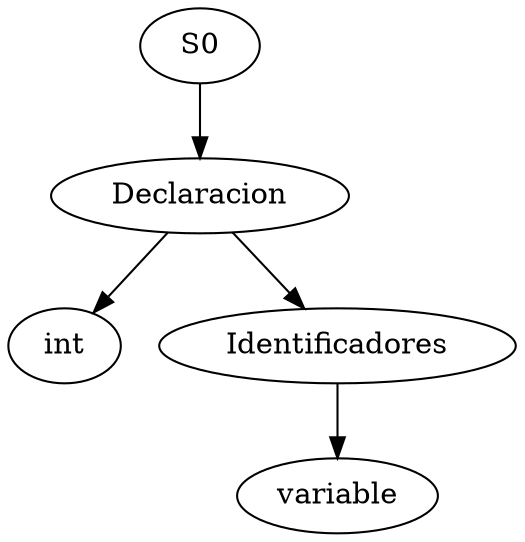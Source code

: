 digraph G {inicio[label=" S0 "] 
GRA2205[label=" Declaracion "] 
GRA2205AAA[label="int"] 
GRA2204[label=" Identificadores "]
GRA2204EEE10[label="variable"]

GRA2204->GRA2204EEE10
GRA2205->GRA2205AAA
GRA2205->GRA2204

inicio->GRA2205
}